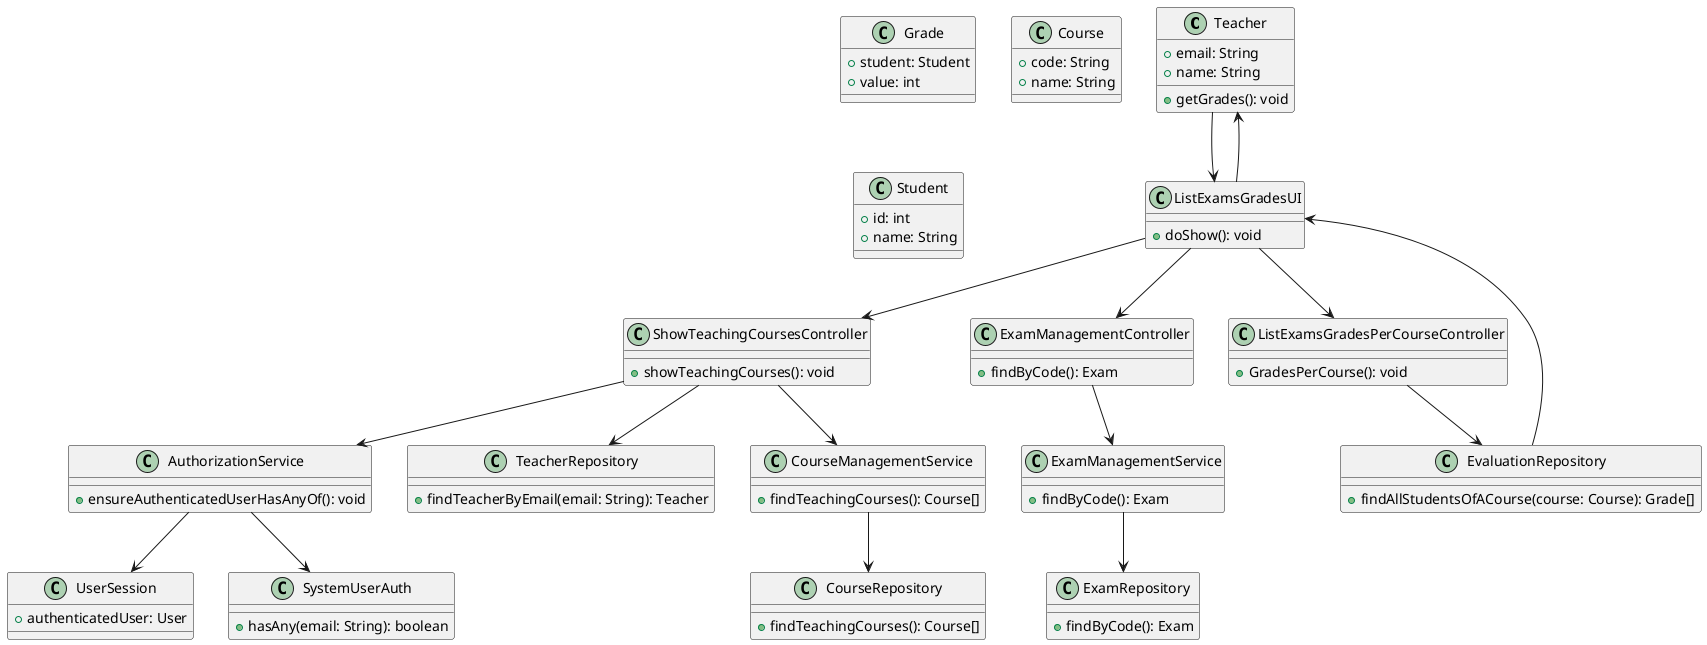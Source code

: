@startuml
class Teacher {
  +email: String
  +name: String
  +getGrades(): void
}

class ListExamsGradesUI {
  +doShow(): void
}

class ShowTeachingCoursesController {
  +showTeachingCourses(): void
}

class AuthorizationService {
  +ensureAuthenticatedUserHasAnyOf(): void
}

class UserSession {
  +authenticatedUser: User
}

class SystemUserAuth {
  +hasAny(email: String): boolean
}

class TeacherRepository {
  +findTeacherByEmail(email: String): Teacher
}

class CourseManagementService {
  +findTeachingCourses(): Course[]
}

class CourseRepository {
  +findTeachingCourses(): Course[]
}

class ExamManagementController {
  +findByCode(): Exam
}

class ExamManagementService {
  +findByCode(): Exam
}

class ExamRepository {
  +findByCode(): Exam
}

class ListExamsGradesPerCourseController {
  +GradesPerCourse(): void
}

class EvaluationRepository {
  +findAllStudentsOfACourse(course: Course): Grade[]
}

class Grade {
  +student: Student
  +value: int
}

class Course {
  +code: String
  +name: String
}

class Student {
  +id: int
  +name: String
}

Teacher --> ListExamsGradesUI
ListExamsGradesUI --> ShowTeachingCoursesController
ShowTeachingCoursesController --> AuthorizationService
AuthorizationService --> UserSession
AuthorizationService --> SystemUserAuth
ShowTeachingCoursesController --> TeacherRepository
ShowTeachingCoursesController --> CourseManagementService
CourseManagementService --> CourseRepository
ListExamsGradesUI --> ExamManagementController
ExamManagementController --> ExamManagementService
ExamManagementService --> ExamRepository
ListExamsGradesUI --> ListExamsGradesPerCourseController
ListExamsGradesPerCourseController --> EvaluationRepository
EvaluationRepository --> ListExamsGradesUI
ListExamsGradesUI --> Teacher

@enduml
